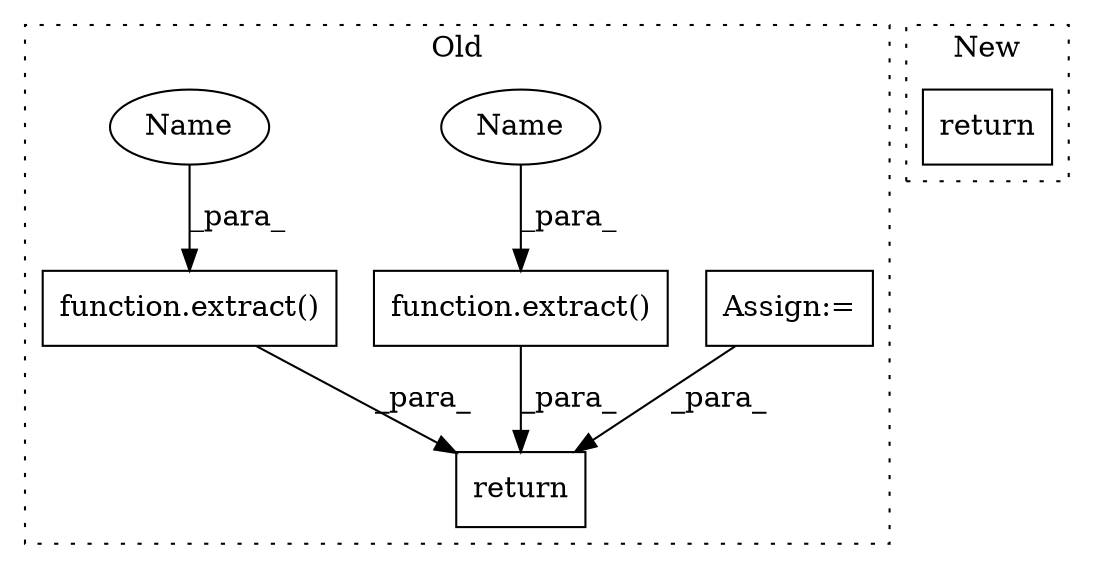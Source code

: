 digraph G {
subgraph cluster0 {
1 [label="function.extract()" a="75" s="6027,6097" l="21,1" shape="box"];
3 [label="return" a="93" s="6107" l="7" shape="box"];
4 [label="function.extract()" a="75" s="5845,5892" l="8,1" shape="box"];
5 [label="Assign:=" a="68" s="5936" l="3" shape="box"];
6 [label="Name" a="87" s="6085" l="1" shape="ellipse"];
7 [label="Name" a="87" s="5880" l="1" shape="ellipse"];
label = "Old";
style="dotted";
}
subgraph cluster1 {
2 [label="return" a="93" s="5194" l="7" shape="box"];
label = "New";
style="dotted";
}
1 -> 3 [label="_para_"];
4 -> 3 [label="_para_"];
5 -> 3 [label="_para_"];
6 -> 1 [label="_para_"];
7 -> 4 [label="_para_"];
}
